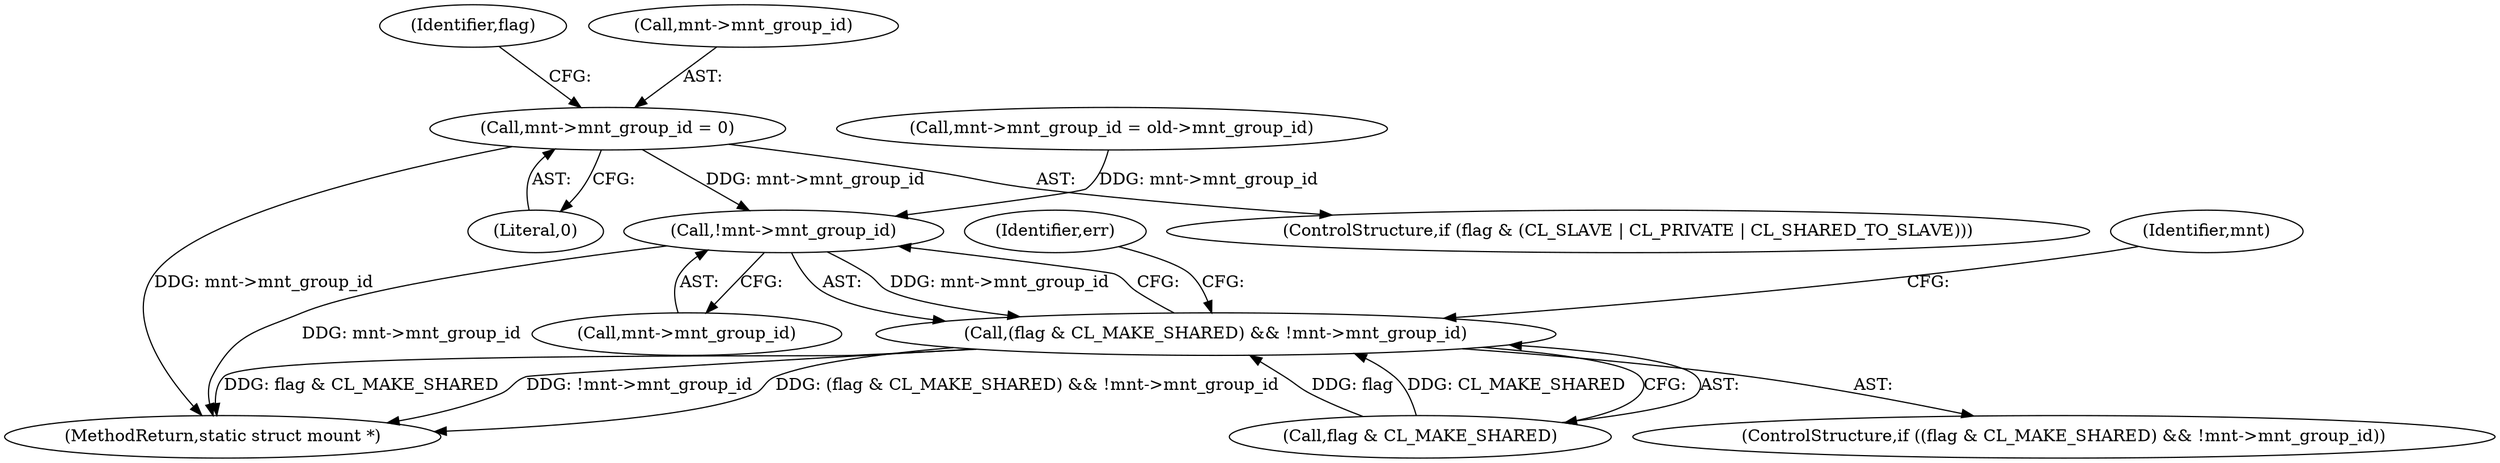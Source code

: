 digraph "0_linux_9566d6742852c527bf5af38af5cbb878dad75705@pointer" {
"1000140" [label="(Call,mnt->mnt_group_id = 0)"];
"1000158" [label="(Call,!mnt->mnt_group_id)"];
"1000154" [label="(Call,(flag & CL_MAKE_SHARED) && !mnt->mnt_group_id)"];
"1000144" [label="(Literal,0)"];
"1000158" [label="(Call,!mnt->mnt_group_id)"];
"1000159" [label="(Call,mnt->mnt_group_id)"];
"1000156" [label="(Identifier,flag)"];
"1000173" [label="(Identifier,mnt)"];
"1000141" [label="(Call,mnt->mnt_group_id)"];
"1000374" [label="(MethodReturn,static struct mount *)"];
"1000155" [label="(Call,flag & CL_MAKE_SHARED)"];
"1000153" [label="(ControlStructure,if ((flag & CL_MAKE_SHARED) && !mnt->mnt_group_id))"];
"1000164" [label="(Identifier,err)"];
"1000146" [label="(Call,mnt->mnt_group_id = old->mnt_group_id)"];
"1000140" [label="(Call,mnt->mnt_group_id = 0)"];
"1000154" [label="(Call,(flag & CL_MAKE_SHARED) && !mnt->mnt_group_id)"];
"1000132" [label="(ControlStructure,if (flag & (CL_SLAVE | CL_PRIVATE | CL_SHARED_TO_SLAVE)))"];
"1000140" -> "1000132"  [label="AST: "];
"1000140" -> "1000144"  [label="CFG: "];
"1000141" -> "1000140"  [label="AST: "];
"1000144" -> "1000140"  [label="AST: "];
"1000156" -> "1000140"  [label="CFG: "];
"1000140" -> "1000374"  [label="DDG: mnt->mnt_group_id"];
"1000140" -> "1000158"  [label="DDG: mnt->mnt_group_id"];
"1000158" -> "1000154"  [label="AST: "];
"1000158" -> "1000159"  [label="CFG: "];
"1000159" -> "1000158"  [label="AST: "];
"1000154" -> "1000158"  [label="CFG: "];
"1000158" -> "1000374"  [label="DDG: mnt->mnt_group_id"];
"1000158" -> "1000154"  [label="DDG: mnt->mnt_group_id"];
"1000146" -> "1000158"  [label="DDG: mnt->mnt_group_id"];
"1000154" -> "1000153"  [label="AST: "];
"1000154" -> "1000155"  [label="CFG: "];
"1000155" -> "1000154"  [label="AST: "];
"1000164" -> "1000154"  [label="CFG: "];
"1000173" -> "1000154"  [label="CFG: "];
"1000154" -> "1000374"  [label="DDG: flag & CL_MAKE_SHARED"];
"1000154" -> "1000374"  [label="DDG: !mnt->mnt_group_id"];
"1000154" -> "1000374"  [label="DDG: (flag & CL_MAKE_SHARED) && !mnt->mnt_group_id"];
"1000155" -> "1000154"  [label="DDG: flag"];
"1000155" -> "1000154"  [label="DDG: CL_MAKE_SHARED"];
}
